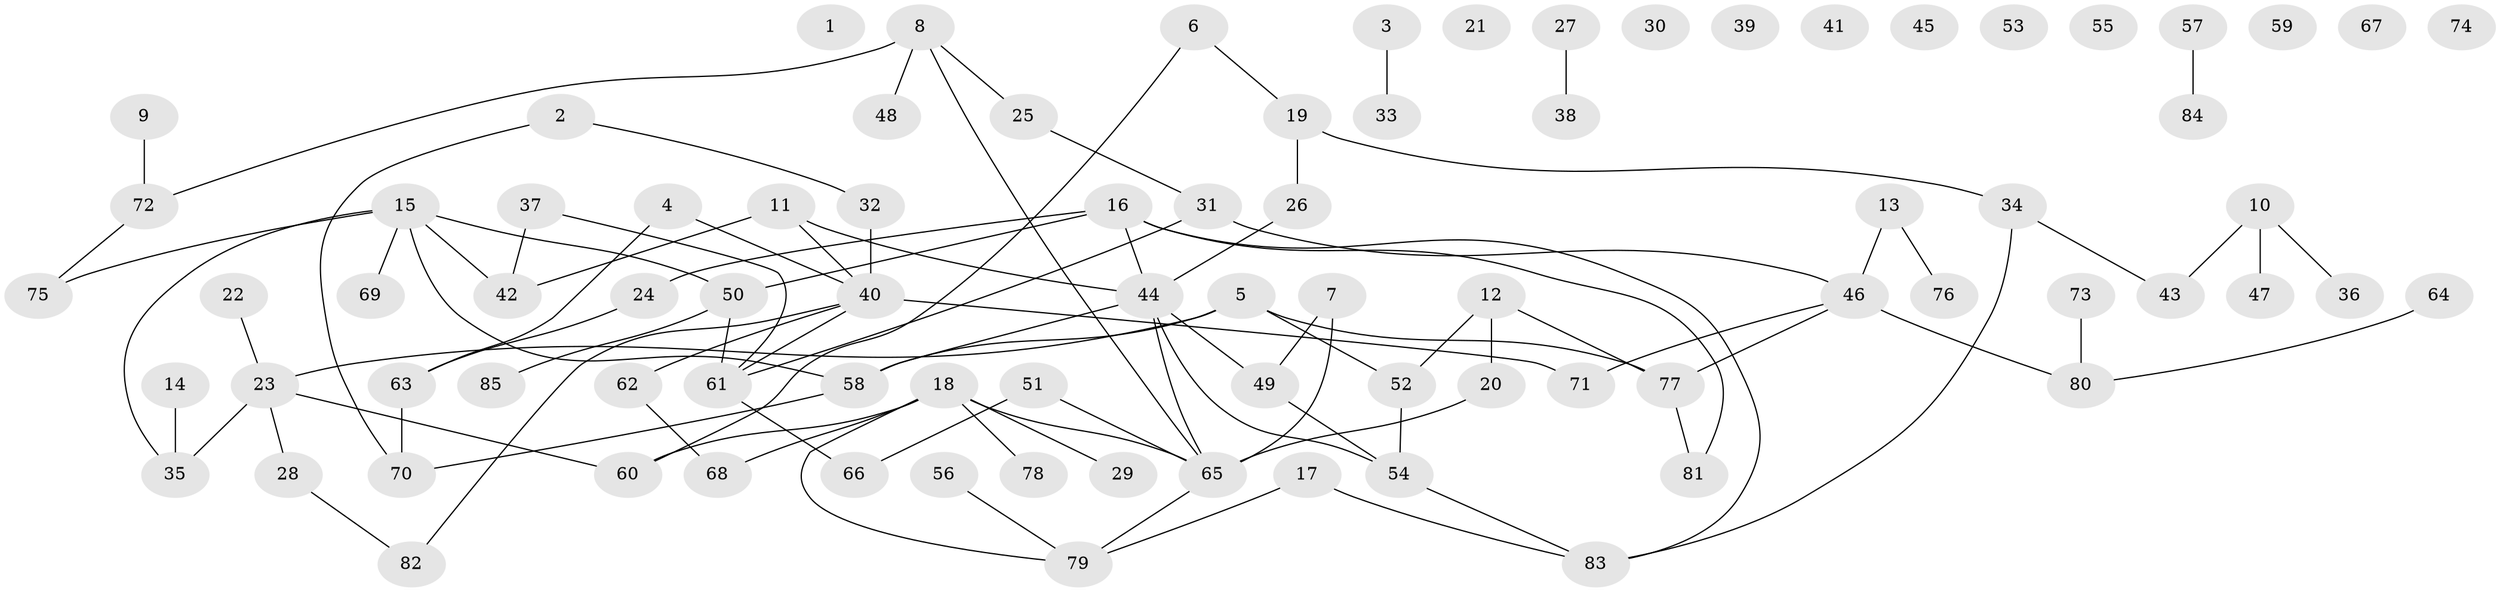 // Generated by graph-tools (version 1.1) at 2025/40/03/09/25 04:40:16]
// undirected, 85 vertices, 97 edges
graph export_dot {
graph [start="1"]
  node [color=gray90,style=filled];
  1;
  2;
  3;
  4;
  5;
  6;
  7;
  8;
  9;
  10;
  11;
  12;
  13;
  14;
  15;
  16;
  17;
  18;
  19;
  20;
  21;
  22;
  23;
  24;
  25;
  26;
  27;
  28;
  29;
  30;
  31;
  32;
  33;
  34;
  35;
  36;
  37;
  38;
  39;
  40;
  41;
  42;
  43;
  44;
  45;
  46;
  47;
  48;
  49;
  50;
  51;
  52;
  53;
  54;
  55;
  56;
  57;
  58;
  59;
  60;
  61;
  62;
  63;
  64;
  65;
  66;
  67;
  68;
  69;
  70;
  71;
  72;
  73;
  74;
  75;
  76;
  77;
  78;
  79;
  80;
  81;
  82;
  83;
  84;
  85;
  2 -- 32;
  2 -- 70;
  3 -- 33;
  4 -- 40;
  4 -- 63;
  5 -- 23;
  5 -- 52;
  5 -- 58;
  5 -- 77;
  6 -- 19;
  6 -- 60;
  7 -- 49;
  7 -- 65;
  8 -- 25;
  8 -- 48;
  8 -- 65;
  8 -- 72;
  9 -- 72;
  10 -- 36;
  10 -- 43;
  10 -- 47;
  11 -- 40;
  11 -- 42;
  11 -- 44;
  12 -- 20;
  12 -- 52;
  12 -- 77;
  13 -- 46;
  13 -- 76;
  14 -- 35;
  15 -- 35;
  15 -- 42;
  15 -- 50;
  15 -- 58;
  15 -- 69;
  15 -- 75;
  16 -- 24;
  16 -- 44;
  16 -- 50;
  16 -- 81;
  16 -- 83;
  17 -- 79;
  17 -- 83;
  18 -- 29;
  18 -- 60;
  18 -- 65;
  18 -- 68;
  18 -- 78;
  18 -- 79;
  19 -- 26;
  19 -- 34;
  20 -- 65;
  22 -- 23;
  23 -- 28;
  23 -- 35;
  23 -- 60;
  24 -- 63;
  25 -- 31;
  26 -- 44;
  27 -- 38;
  28 -- 82;
  31 -- 46;
  31 -- 61;
  32 -- 40;
  34 -- 43;
  34 -- 83;
  37 -- 42;
  37 -- 61;
  40 -- 61;
  40 -- 62;
  40 -- 71;
  40 -- 82;
  44 -- 49;
  44 -- 54;
  44 -- 58;
  44 -- 65;
  46 -- 71;
  46 -- 77;
  46 -- 80;
  49 -- 54;
  50 -- 61;
  50 -- 85;
  51 -- 65;
  51 -- 66;
  52 -- 54;
  54 -- 83;
  56 -- 79;
  57 -- 84;
  58 -- 70;
  61 -- 66;
  62 -- 68;
  63 -- 70;
  64 -- 80;
  65 -- 79;
  72 -- 75;
  73 -- 80;
  77 -- 81;
}
